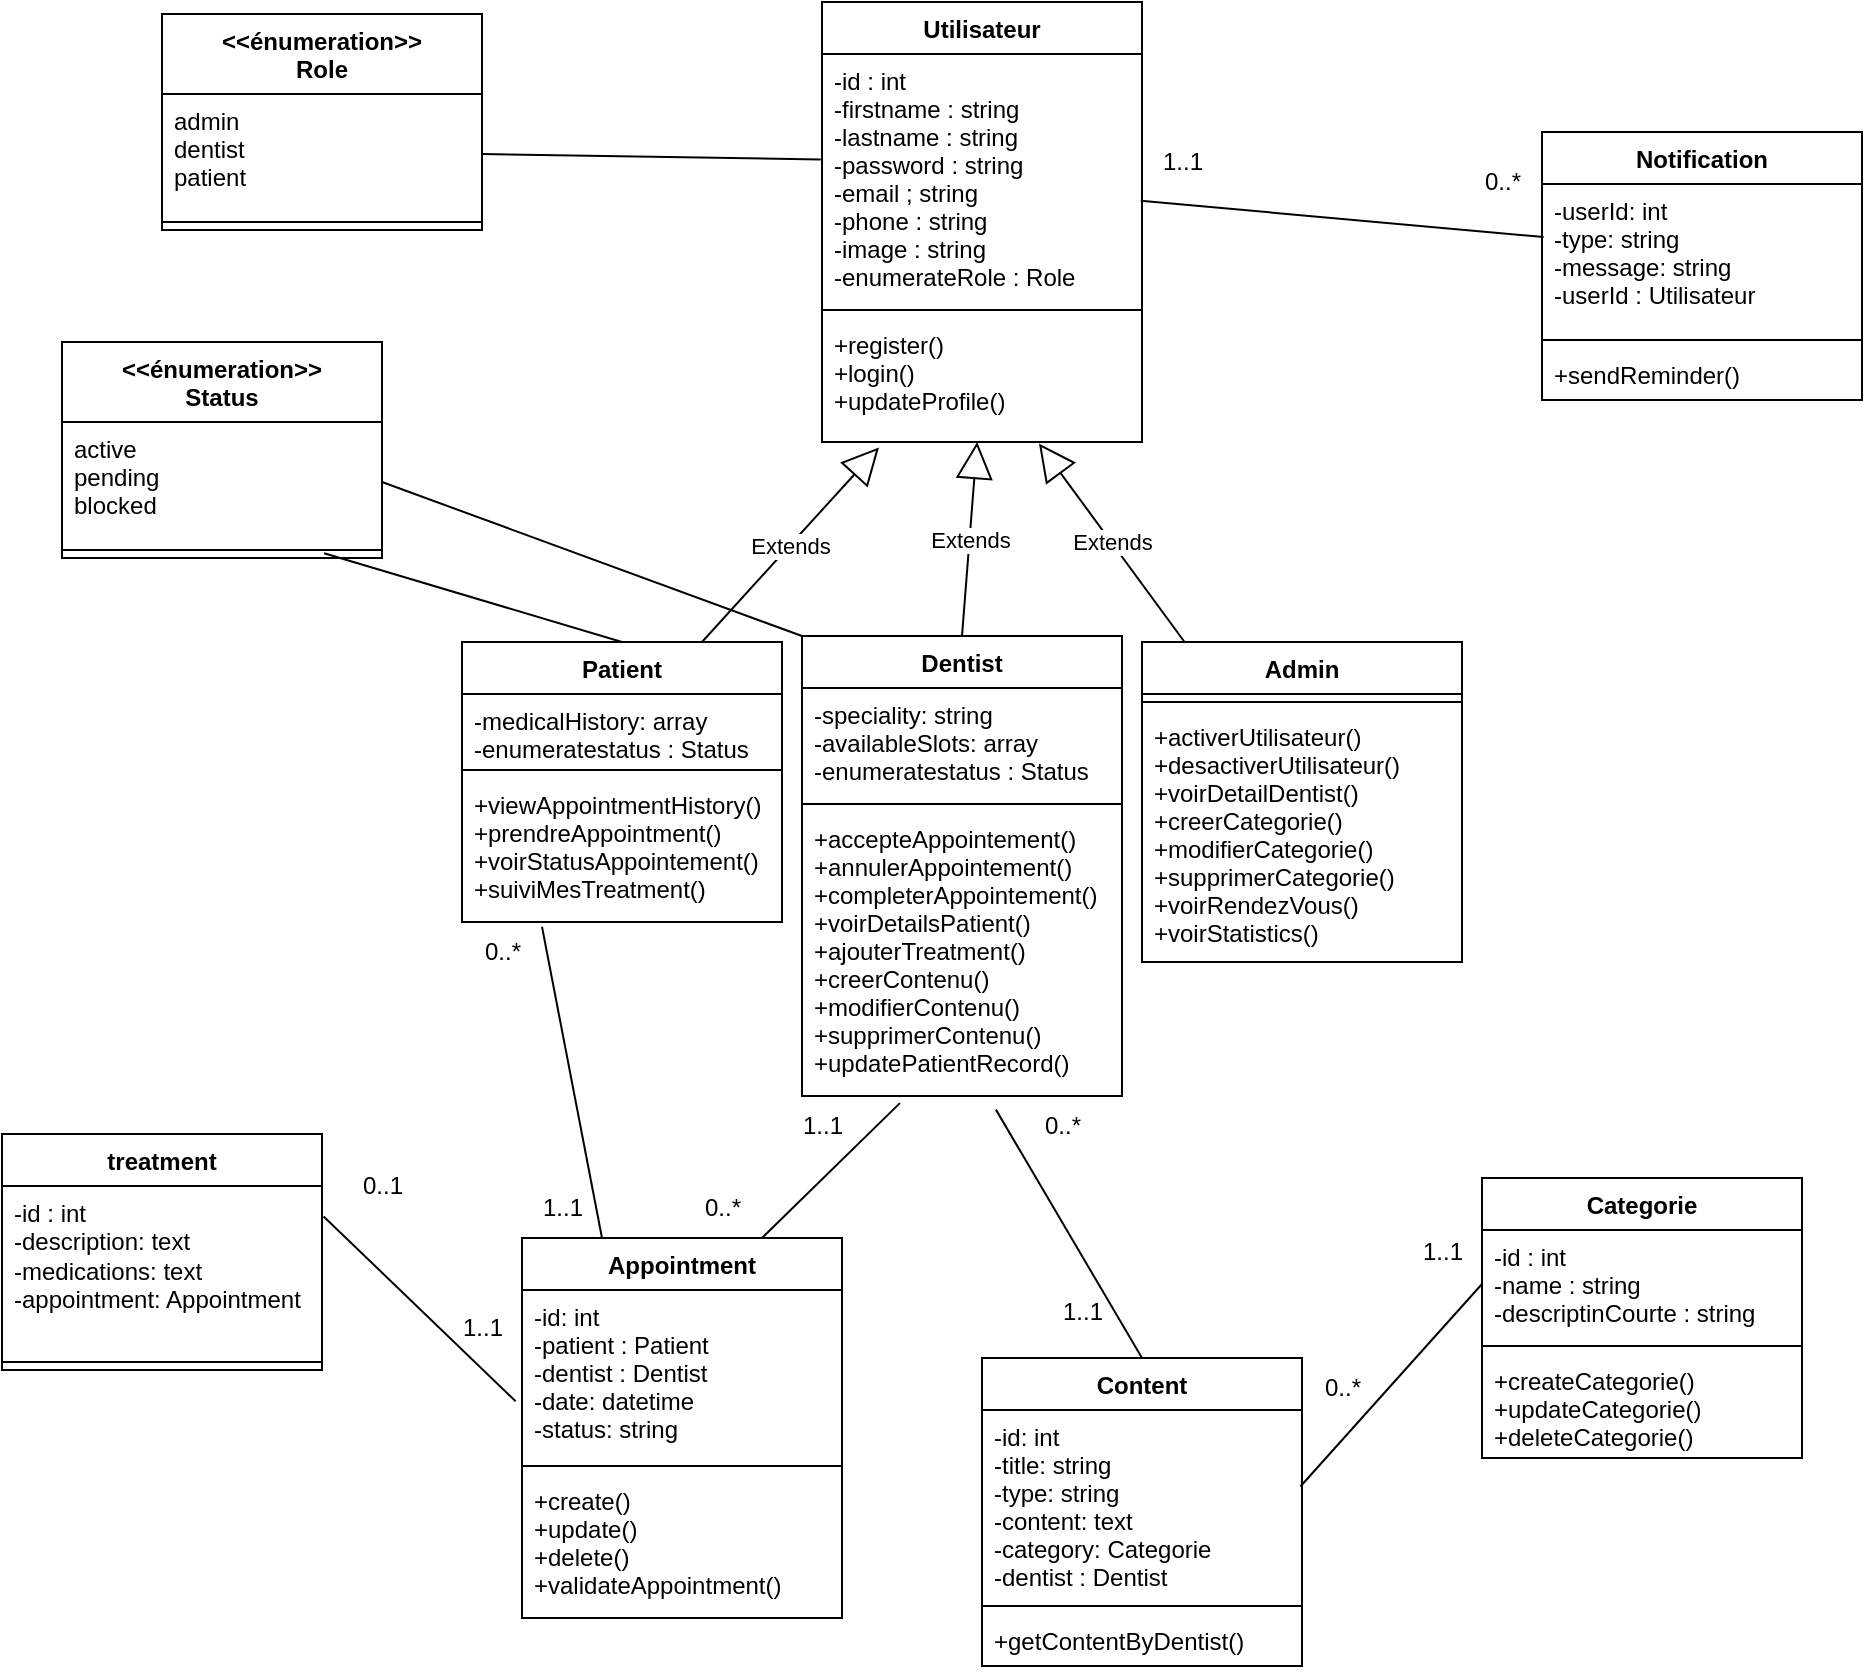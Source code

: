<mxfile>
    <diagram id="2FLr8X-0mBs8OtJrQVWa" name="Page-1">
        <mxGraphModel dx="1804" dy="881" grid="1" gridSize="10" guides="1" tooltips="1" connect="1" arrows="1" fold="1" page="0" pageScale="1" pageWidth="850" pageHeight="1100" math="0" shadow="0">
            <root>
                <mxCell id="0"/>
                <mxCell id="1" parent="0"/>
                <mxCell id="13" value="Utilisateur" style="swimlane;fontStyle=1;align=center;verticalAlign=top;childLayout=stackLayout;horizontal=1;startSize=26;horizontalStack=0;resizeParent=1;resizeParentMax=0;resizeLast=0;collapsible=1;marginBottom=0;" parent="1" vertex="1">
                    <mxGeometry x="-350" y="-100" width="160" height="220" as="geometry"/>
                </mxCell>
                <mxCell id="14" value="-id : int &#xa;-firstname : string&#xa;-lastname : string &#xa;-password : string&#xa;-email ; string &#xa;-phone : string&#xa;-image : string&#xa;-enumerateRole : Role" style="text;strokeColor=none;fillColor=none;align=left;verticalAlign=top;spacingLeft=4;spacingRight=4;overflow=hidden;rotatable=0;points=[[0,0.5],[1,0.5]];portConstraint=eastwest;" parent="13" vertex="1">
                    <mxGeometry y="26" width="160" height="124" as="geometry"/>
                </mxCell>
                <mxCell id="15" value="" style="line;strokeWidth=1;fillColor=none;align=left;verticalAlign=middle;spacingTop=-1;spacingLeft=3;spacingRight=3;rotatable=0;labelPosition=right;points=[];portConstraint=eastwest;strokeColor=inherit;" parent="13" vertex="1">
                    <mxGeometry y="150" width="160" height="8" as="geometry"/>
                </mxCell>
                <mxCell id="16" value="+register()&#xa;+login()&#xa;+updateProfile()" style="text;strokeColor=none;fillColor=none;align=left;verticalAlign=top;spacingLeft=4;spacingRight=4;overflow=hidden;rotatable=0;points=[[0,0.5],[1,0.5]];portConstraint=eastwest;" parent="13" vertex="1">
                    <mxGeometry y="158" width="160" height="62" as="geometry"/>
                </mxCell>
                <mxCell id="17" value="&lt;&lt;énumeration&gt;&gt;&#xa;Role" style="swimlane;fontStyle=1;align=center;verticalAlign=top;childLayout=stackLayout;horizontal=1;startSize=40;horizontalStack=0;resizeParent=1;resizeParentMax=0;resizeLast=0;collapsible=1;marginBottom=0;" parent="1" vertex="1">
                    <mxGeometry x="-680" y="-94" width="160" height="108" as="geometry"/>
                </mxCell>
                <mxCell id="18" value="admin&#xa;dentist&#xa;patient" style="text;strokeColor=none;fillColor=none;align=left;verticalAlign=top;spacingLeft=4;spacingRight=4;overflow=hidden;rotatable=0;points=[[0,0.5],[1,0.5]];portConstraint=eastwest;" parent="17" vertex="1">
                    <mxGeometry y="40" width="160" height="60" as="geometry"/>
                </mxCell>
                <mxCell id="19" value="" style="line;strokeWidth=1;fillColor=none;align=left;verticalAlign=middle;spacingTop=-1;spacingLeft=3;spacingRight=3;rotatable=0;labelPosition=right;points=[];portConstraint=eastwest;strokeColor=inherit;" parent="17" vertex="1">
                    <mxGeometry y="100" width="160" height="8" as="geometry"/>
                </mxCell>
                <mxCell id="21" value="Appointment" style="swimlane;fontStyle=1;align=center;verticalAlign=top;childLayout=stackLayout;horizontal=1;startSize=26;horizontalStack=0;resizeParent=1;resizeParentMax=0;resizeLast=0;collapsible=1;marginBottom=0;" parent="1" vertex="1">
                    <mxGeometry x="-500" y="518" width="160" height="190" as="geometry"/>
                </mxCell>
                <mxCell id="22" value="-id: int&#xa;-patient : Patient&#xa;-dentist : Dentist&#xa;-date: datetime&#xa;-status: string" style="text;strokeColor=none;fillColor=none;align=left;verticalAlign=top;spacingLeft=4;spacingRight=4;overflow=hidden;rotatable=0;points=[[0,0.5],[1,0.5]];portConstraint=eastwest;" parent="21" vertex="1">
                    <mxGeometry y="26" width="160" height="84" as="geometry"/>
                </mxCell>
                <mxCell id="23" value="" style="line;strokeWidth=1;fillColor=none;align=left;verticalAlign=middle;spacingTop=-1;spacingLeft=3;spacingRight=3;rotatable=0;labelPosition=right;points=[];portConstraint=eastwest;strokeColor=inherit;" parent="21" vertex="1">
                    <mxGeometry y="110" width="160" height="8" as="geometry"/>
                </mxCell>
                <mxCell id="24" value="+create()&#xa;+update()&#xa;+delete()&#xa;+validateAppointment()" style="text;strokeColor=none;fillColor=none;align=left;verticalAlign=top;spacingLeft=4;spacingRight=4;overflow=hidden;rotatable=0;points=[[0,0.5],[1,0.5]];portConstraint=eastwest;" parent="21" vertex="1">
                    <mxGeometry y="118" width="160" height="72" as="geometry"/>
                </mxCell>
                <mxCell id="25" value="Patient" style="swimlane;fontStyle=1;align=center;verticalAlign=top;childLayout=stackLayout;horizontal=1;startSize=26;horizontalStack=0;resizeParent=1;resizeParentMax=0;resizeLast=0;collapsible=1;marginBottom=0;" parent="1" vertex="1">
                    <mxGeometry x="-530" y="220" width="160" height="140" as="geometry"/>
                </mxCell>
                <mxCell id="26" value="-medicalHistory: array&#xa;-enumeratestatus : Status" style="text;strokeColor=none;fillColor=none;align=left;verticalAlign=top;spacingLeft=4;spacingRight=4;overflow=hidden;rotatable=0;points=[[0,0.5],[1,0.5]];portConstraint=eastwest;" parent="25" vertex="1">
                    <mxGeometry y="26" width="160" height="34" as="geometry"/>
                </mxCell>
                <mxCell id="27" value="" style="line;strokeWidth=1;fillColor=none;align=left;verticalAlign=middle;spacingTop=-1;spacingLeft=3;spacingRight=3;rotatable=0;labelPosition=right;points=[];portConstraint=eastwest;strokeColor=inherit;" parent="25" vertex="1">
                    <mxGeometry y="60" width="160" height="8" as="geometry"/>
                </mxCell>
                <mxCell id="28" value="+viewAppointmentHistory()&#xa;+prendreAppointment()&#xa;+voirStatusAppointement()&#xa;+suiviMesTreatment()" style="text;strokeColor=none;fillColor=none;align=left;verticalAlign=top;spacingLeft=4;spacingRight=4;overflow=hidden;rotatable=0;points=[[0,0.5],[1,0.5]];portConstraint=eastwest;" parent="25" vertex="1">
                    <mxGeometry y="68" width="160" height="72" as="geometry"/>
                </mxCell>
                <mxCell id="29" value="Dentist" style="swimlane;fontStyle=1;align=center;verticalAlign=top;childLayout=stackLayout;horizontal=1;startSize=26;horizontalStack=0;resizeParent=1;resizeParentMax=0;resizeLast=0;collapsible=1;marginBottom=0;" parent="1" vertex="1">
                    <mxGeometry x="-360" y="217" width="160" height="230" as="geometry"/>
                </mxCell>
                <mxCell id="30" value="-speciality: string&#xa;-availableSlots: array&#xa;-enumeratestatus : Status" style="text;strokeColor=none;fillColor=none;align=left;verticalAlign=top;spacingLeft=4;spacingRight=4;overflow=hidden;rotatable=0;points=[[0,0.5],[1,0.5]];portConstraint=eastwest;" parent="29" vertex="1">
                    <mxGeometry y="26" width="160" height="54" as="geometry"/>
                </mxCell>
                <mxCell id="31" value="" style="line;strokeWidth=1;fillColor=none;align=left;verticalAlign=middle;spacingTop=-1;spacingLeft=3;spacingRight=3;rotatable=0;labelPosition=right;points=[];portConstraint=eastwest;strokeColor=inherit;" parent="29" vertex="1">
                    <mxGeometry y="80" width="160" height="8" as="geometry"/>
                </mxCell>
                <mxCell id="32" value="+accepteAppointement()&#xa;+annulerAppointement()&#xa;+completerAppointement()&#xa;+voirDetailsPatient()&#xa;+ajouterTreatment()&#xa;+creerContenu()&#xa;+modifierContenu()&#xa;+supprimerContenu()&#xa;+updatePatientRecord()" style="text;strokeColor=none;fillColor=none;align=left;verticalAlign=top;spacingLeft=4;spacingRight=4;overflow=hidden;rotatable=0;points=[[0,0.5],[1,0.5]];portConstraint=eastwest;" parent="29" vertex="1">
                    <mxGeometry y="88" width="160" height="142" as="geometry"/>
                </mxCell>
                <mxCell id="33" value="Admin" style="swimlane;fontStyle=1;align=center;verticalAlign=top;childLayout=stackLayout;horizontal=1;startSize=26;horizontalStack=0;resizeParent=1;resizeParentMax=0;resizeLast=0;collapsible=1;marginBottom=0;" parent="1" vertex="1">
                    <mxGeometry x="-190" y="220" width="160" height="160" as="geometry"/>
                </mxCell>
                <mxCell id="35" value="" style="line;strokeWidth=1;fillColor=none;align=left;verticalAlign=middle;spacingTop=-1;spacingLeft=3;spacingRight=3;rotatable=0;labelPosition=right;points=[];portConstraint=eastwest;strokeColor=inherit;" parent="33" vertex="1">
                    <mxGeometry y="26" width="160" height="8" as="geometry"/>
                </mxCell>
                <mxCell id="36" value="+activerUtilisateur()&#xa;+desactiverUtilisateur()&#xa;+voirDetailDentist()&#xa;+creerCategorie()&#xa;+modifierCategorie()&#xa;+supprimerCategorie()&#xa;+voirRendezVous()&#xa;+voirStatistics()" style="text;strokeColor=none;fillColor=none;align=left;verticalAlign=top;spacingLeft=4;spacingRight=4;overflow=hidden;rotatable=0;points=[[0,0.5],[1,0.5]];portConstraint=eastwest;" parent="33" vertex="1">
                    <mxGeometry y="34" width="160" height="126" as="geometry"/>
                </mxCell>
                <mxCell id="37" value="Content" style="swimlane;fontStyle=1;align=center;verticalAlign=top;childLayout=stackLayout;horizontal=1;startSize=26;horizontalStack=0;resizeParent=1;resizeParentMax=0;resizeLast=0;collapsible=1;marginBottom=0;" parent="1" vertex="1">
                    <mxGeometry x="-270" y="578" width="160" height="154" as="geometry"/>
                </mxCell>
                <mxCell id="38" value="-id: int&#xa;-title: string&#xa;-type: string&#xa;-content: text&#xa;-category: Categorie&#xa;-dentist : Dentist" style="text;strokeColor=none;fillColor=none;align=left;verticalAlign=top;spacingLeft=4;spacingRight=4;overflow=hidden;rotatable=0;points=[[0,0.5],[1,0.5]];portConstraint=eastwest;" parent="37" vertex="1">
                    <mxGeometry y="26" width="160" height="94" as="geometry"/>
                </mxCell>
                <mxCell id="39" value="" style="line;strokeWidth=1;fillColor=none;align=left;verticalAlign=middle;spacingTop=-1;spacingLeft=3;spacingRight=3;rotatable=0;labelPosition=right;points=[];portConstraint=eastwest;strokeColor=inherit;" parent="37" vertex="1">
                    <mxGeometry y="120" width="160" height="8" as="geometry"/>
                </mxCell>
                <mxCell id="40" value="+getContentByDentist()" style="text;strokeColor=none;fillColor=none;align=left;verticalAlign=top;spacingLeft=4;spacingRight=4;overflow=hidden;rotatable=0;points=[[0,0.5],[1,0.5]];portConstraint=eastwest;" parent="37" vertex="1">
                    <mxGeometry y="128" width="160" height="26" as="geometry"/>
                </mxCell>
                <mxCell id="41" value="Categorie" style="swimlane;fontStyle=1;align=center;verticalAlign=top;childLayout=stackLayout;horizontal=1;startSize=26;horizontalStack=0;resizeParent=1;resizeParentMax=0;resizeLast=0;collapsible=1;marginBottom=0;" parent="1" vertex="1">
                    <mxGeometry x="-20" y="488" width="160" height="140" as="geometry"/>
                </mxCell>
                <mxCell id="42" value="-id : int &#xa;-name : string&#xa;-descriptinCourte : string" style="text;strokeColor=none;fillColor=none;align=left;verticalAlign=top;spacingLeft=4;spacingRight=4;overflow=hidden;rotatable=0;points=[[0,0.5],[1,0.5]];portConstraint=eastwest;" parent="41" vertex="1">
                    <mxGeometry y="26" width="160" height="54" as="geometry"/>
                </mxCell>
                <mxCell id="43" value="" style="line;strokeWidth=1;fillColor=none;align=left;verticalAlign=middle;spacingTop=-1;spacingLeft=3;spacingRight=3;rotatable=0;labelPosition=right;points=[];portConstraint=eastwest;strokeColor=inherit;" parent="41" vertex="1">
                    <mxGeometry y="80" width="160" height="8" as="geometry"/>
                </mxCell>
                <mxCell id="44" value="+createCategorie()&#xa;+updateCategorie()&#xa;+deleteCategorie()" style="text;strokeColor=none;fillColor=none;align=left;verticalAlign=top;spacingLeft=4;spacingRight=4;overflow=hidden;rotatable=0;points=[[0,0.5],[1,0.5]];portConstraint=eastwest;" parent="41" vertex="1">
                    <mxGeometry y="88" width="160" height="52" as="geometry"/>
                </mxCell>
                <mxCell id="45" value="Notification" style="swimlane;fontStyle=1;align=center;verticalAlign=top;childLayout=stackLayout;horizontal=1;startSize=26;horizontalStack=0;resizeParent=1;resizeParentMax=0;resizeLast=0;collapsible=1;marginBottom=0;" parent="1" vertex="1">
                    <mxGeometry x="10" y="-35" width="160" height="134" as="geometry"/>
                </mxCell>
                <mxCell id="46" value="-userId: int&#xa;-type: string&#xa;-message: string&#xa;-userId : Utilisateur" style="text;strokeColor=none;fillColor=none;align=left;verticalAlign=top;spacingLeft=4;spacingRight=4;overflow=hidden;rotatable=0;points=[[0,0.5],[1,0.5]];portConstraint=eastwest;" parent="45" vertex="1">
                    <mxGeometry y="26" width="160" height="74" as="geometry"/>
                </mxCell>
                <mxCell id="47" value="" style="line;strokeWidth=1;fillColor=none;align=left;verticalAlign=middle;spacingTop=-1;spacingLeft=3;spacingRight=3;rotatable=0;labelPosition=right;points=[];portConstraint=eastwest;strokeColor=inherit;" parent="45" vertex="1">
                    <mxGeometry y="100" width="160" height="8" as="geometry"/>
                </mxCell>
                <mxCell id="48" value="+sendReminder()&#xa;" style="text;strokeColor=none;fillColor=none;align=left;verticalAlign=top;spacingLeft=4;spacingRight=4;overflow=hidden;rotatable=0;points=[[0,0.5],[1,0.5]];portConstraint=eastwest;" parent="45" vertex="1">
                    <mxGeometry y="108" width="160" height="26" as="geometry"/>
                </mxCell>
                <mxCell id="49" value="" style="endArrow=none;html=1;entryX=-0.004;entryY=0.425;entryDx=0;entryDy=0;entryPerimeter=0;exitX=1;exitY=0.5;exitDx=0;exitDy=0;" parent="1" source="18" target="14" edge="1">
                    <mxGeometry width="50" height="50" relative="1" as="geometry">
                        <mxPoint x="-440" y="50" as="sourcePoint"/>
                        <mxPoint x="-390" as="targetPoint"/>
                    </mxGeometry>
                </mxCell>
                <mxCell id="52" value="" style="endArrow=none;html=1;entryX=0.005;entryY=0.358;entryDx=0;entryDy=0;entryPerimeter=0;exitX=0.996;exitY=0.592;exitDx=0;exitDy=0;exitPerimeter=0;" parent="1" source="14" target="46" edge="1">
                    <mxGeometry width="50" height="50" relative="1" as="geometry">
                        <mxPoint x="-150" y="100" as="sourcePoint"/>
                        <mxPoint x="-100" y="50" as="targetPoint"/>
                    </mxGeometry>
                </mxCell>
                <mxCell id="53" value="1..1" style="text;html=1;align=center;verticalAlign=middle;resizable=0;points=[];autosize=1;strokeColor=none;fillColor=none;" parent="1" vertex="1">
                    <mxGeometry x="-190" y="-35" width="40" height="30" as="geometry"/>
                </mxCell>
                <mxCell id="54" value="0..*" style="text;html=1;align=center;verticalAlign=middle;resizable=0;points=[];autosize=1;strokeColor=none;fillColor=none;" parent="1" vertex="1">
                    <mxGeometry x="-30" y="-25" width="40" height="30" as="geometry"/>
                </mxCell>
                <mxCell id="55" value="Extends" style="endArrow=block;endSize=16;endFill=0;html=1;entryX=0.178;entryY=1.044;entryDx=0;entryDy=0;entryPerimeter=0;exitX=0.75;exitY=0;exitDx=0;exitDy=0;" parent="1" source="25" target="16" edge="1">
                    <mxGeometry width="160" relative="1" as="geometry">
                        <mxPoint x="-410" y="210" as="sourcePoint"/>
                        <mxPoint x="-420" y="60" as="targetPoint"/>
                    </mxGeometry>
                </mxCell>
                <mxCell id="56" value="Extends" style="endArrow=block;endSize=16;endFill=0;html=1;exitX=0.5;exitY=0;exitDx=0;exitDy=0;" parent="1" source="29" target="16" edge="1">
                    <mxGeometry width="160" relative="1" as="geometry">
                        <mxPoint x="-230" y="180" as="sourcePoint"/>
                        <mxPoint x="-70" y="180" as="targetPoint"/>
                    </mxGeometry>
                </mxCell>
                <mxCell id="57" value="Extends" style="endArrow=block;endSize=16;endFill=0;html=1;entryX=0.678;entryY=1.013;entryDx=0;entryDy=0;entryPerimeter=0;" parent="1" source="33" target="16" edge="1">
                    <mxGeometry width="160" relative="1" as="geometry">
                        <mxPoint x="-170" y="160" as="sourcePoint"/>
                        <mxPoint x="-230" y="130" as="targetPoint"/>
                    </mxGeometry>
                </mxCell>
                <mxCell id="58" value="" style="endArrow=none;html=1;entryX=0.306;entryY=1.025;entryDx=0;entryDy=0;entryPerimeter=0;exitX=0.75;exitY=0;exitDx=0;exitDy=0;" parent="1" source="21" target="32" edge="1">
                    <mxGeometry width="50" height="50" relative="1" as="geometry">
                        <mxPoint x="-540" y="420" as="sourcePoint"/>
                        <mxPoint x="-490" y="370" as="targetPoint"/>
                    </mxGeometry>
                </mxCell>
                <mxCell id="59" value="" style="endArrow=none;html=1;entryX=0.25;entryY=1.033;entryDx=0;entryDy=0;entryPerimeter=0;exitX=0.25;exitY=0;exitDx=0;exitDy=0;" parent="1" source="21" target="28" edge="1">
                    <mxGeometry width="50" height="50" relative="1" as="geometry">
                        <mxPoint x="-520" y="420" as="sourcePoint"/>
                        <mxPoint x="-470" y="370" as="targetPoint"/>
                    </mxGeometry>
                </mxCell>
                <mxCell id="60" value="0..*" style="text;html=1;align=center;verticalAlign=middle;resizable=0;points=[];autosize=1;strokeColor=none;fillColor=none;" parent="1" vertex="1">
                    <mxGeometry x="-530" y="360" width="40" height="30" as="geometry"/>
                </mxCell>
                <mxCell id="61" value="1..1" style="text;html=1;align=center;verticalAlign=middle;resizable=0;points=[];autosize=1;strokeColor=none;fillColor=none;" parent="1" vertex="1">
                    <mxGeometry x="-500" y="488" width="40" height="30" as="geometry"/>
                </mxCell>
                <mxCell id="62" value="0..*" style="text;html=1;align=center;verticalAlign=middle;resizable=0;points=[];autosize=1;strokeColor=none;fillColor=none;" parent="1" vertex="1">
                    <mxGeometry x="-420" y="488" width="40" height="30" as="geometry"/>
                </mxCell>
                <mxCell id="63" value="1..1" style="text;html=1;align=center;verticalAlign=middle;resizable=0;points=[];autosize=1;strokeColor=none;fillColor=none;" parent="1" vertex="1">
                    <mxGeometry x="-370" y="447" width="40" height="30" as="geometry"/>
                </mxCell>
                <mxCell id="64" value="" style="endArrow=none;html=1;entryX=0.606;entryY=1.048;entryDx=0;entryDy=0;entryPerimeter=0;exitX=0.5;exitY=0;exitDx=0;exitDy=0;" parent="1" source="37" target="32" edge="1">
                    <mxGeometry width="50" height="50" relative="1" as="geometry">
                        <mxPoint x="-260" y="410" as="sourcePoint"/>
                        <mxPoint x="-210" y="360" as="targetPoint"/>
                    </mxGeometry>
                </mxCell>
                <mxCell id="65" value="1..1" style="text;html=1;align=center;verticalAlign=middle;resizable=0;points=[];autosize=1;strokeColor=none;fillColor=none;" parent="1" vertex="1">
                    <mxGeometry x="-240" y="540" width="40" height="30" as="geometry"/>
                </mxCell>
                <mxCell id="66" value="0..*" style="text;html=1;align=center;verticalAlign=middle;resizable=0;points=[];autosize=1;strokeColor=none;fillColor=none;" parent="1" vertex="1">
                    <mxGeometry x="-250" y="447" width="40" height="30" as="geometry"/>
                </mxCell>
                <mxCell id="67" value="" style="endArrow=none;html=1;exitX=0.995;exitY=0.407;exitDx=0;exitDy=0;entryX=0;entryY=0.5;entryDx=0;entryDy=0;exitPerimeter=0;" parent="1" source="38" edge="1" target="42">
                    <mxGeometry width="50" height="50" relative="1" as="geometry">
                        <mxPoint x="-140" y="522" as="sourcePoint"/>
                        <mxPoint x="29.52" y="511.276" as="targetPoint"/>
                    </mxGeometry>
                </mxCell>
                <mxCell id="69" value="0..*" style="text;html=1;align=center;verticalAlign=middle;resizable=0;points=[];autosize=1;strokeColor=none;fillColor=none;" parent="1" vertex="1">
                    <mxGeometry x="-110" y="578" width="40" height="30" as="geometry"/>
                </mxCell>
                <mxCell id="70" value="1..1" style="text;html=1;align=center;verticalAlign=middle;resizable=0;points=[];autosize=1;strokeColor=none;fillColor=none;" parent="1" vertex="1">
                    <mxGeometry x="-60" y="510" width="40" height="30" as="geometry"/>
                </mxCell>
                <mxCell id="71" value="&lt;&lt;énumeration&gt;&gt;&#xa;Status" style="swimlane;fontStyle=1;align=center;verticalAlign=top;childLayout=stackLayout;horizontal=1;startSize=40;horizontalStack=0;resizeParent=1;resizeParentMax=0;resizeLast=0;collapsible=1;marginBottom=0;" parent="1" vertex="1">
                    <mxGeometry x="-730" y="70" width="160" height="108" as="geometry"/>
                </mxCell>
                <mxCell id="72" value="active&#xa;pending&#xa;blocked" style="text;strokeColor=none;fillColor=none;align=left;verticalAlign=top;spacingLeft=4;spacingRight=4;overflow=hidden;rotatable=0;points=[[0,0.5],[1,0.5]];portConstraint=eastwest;" parent="71" vertex="1">
                    <mxGeometry y="40" width="160" height="60" as="geometry"/>
                </mxCell>
                <mxCell id="73" value="" style="line;strokeWidth=1;fillColor=none;align=left;verticalAlign=middle;spacingTop=-1;spacingLeft=3;spacingRight=3;rotatable=0;labelPosition=right;points=[];portConstraint=eastwest;strokeColor=inherit;" parent="71" vertex="1">
                    <mxGeometry y="100" width="160" height="8" as="geometry"/>
                </mxCell>
                <mxCell id="74" value="" style="endArrow=none;html=1;exitX=1;exitY=0.5;exitDx=0;exitDy=0;entryX=0;entryY=0;entryDx=0;entryDy=0;" parent="1" source="72" target="29" edge="1">
                    <mxGeometry width="50" height="50" relative="1" as="geometry">
                        <mxPoint x="-320" y="200" as="sourcePoint"/>
                        <mxPoint x="-270" y="150" as="targetPoint"/>
                    </mxGeometry>
                </mxCell>
                <mxCell id="75" value="" style="endArrow=none;html=1;entryX=0.819;entryY=0.708;entryDx=0;entryDy=0;entryPerimeter=0;exitX=0.5;exitY=0;exitDx=0;exitDy=0;" parent="1" source="25" target="73" edge="1">
                    <mxGeometry width="50" height="50" relative="1" as="geometry">
                        <mxPoint x="-710" y="210" as="sourcePoint"/>
                        <mxPoint x="-660" y="160" as="targetPoint"/>
                    </mxGeometry>
                </mxCell>
                <mxCell id="76" value="treatment" style="swimlane;fontStyle=1;align=center;verticalAlign=top;childLayout=stackLayout;horizontal=1;startSize=26;horizontalStack=0;resizeParent=1;resizeParentMax=0;resizeLast=0;collapsible=1;marginBottom=0;whiteSpace=wrap;html=1;" parent="1" vertex="1">
                    <mxGeometry x="-760" y="466" width="160" height="118" as="geometry"/>
                </mxCell>
                <mxCell id="77" value="&lt;div&gt;&lt;font color=&quot;#000000&quot;&gt;-id : int&lt;/font&gt;&lt;/div&gt;&lt;div&gt;&lt;span style=&quot;background-color: transparent;&quot;&gt;-description: text&amp;nbsp;&lt;/span&gt;&lt;/div&gt;&lt;div&gt;&lt;font color=&quot;#000000&quot;&gt;-medications: text&amp;nbsp;&lt;/font&gt;&lt;/div&gt;&lt;div&gt;&lt;font color=&quot;#000000&quot;&gt;-appointment: Appointment&amp;nbsp;&lt;/font&gt;&lt;/div&gt;" style="text;strokeColor=none;fillColor=none;align=left;verticalAlign=top;spacingLeft=4;spacingRight=4;overflow=hidden;rotatable=0;points=[[0,0.5],[1,0.5]];portConstraint=eastwest;whiteSpace=wrap;html=1;" parent="76" vertex="1">
                    <mxGeometry y="26" width="160" height="84" as="geometry"/>
                </mxCell>
                <mxCell id="78" value="" style="line;strokeWidth=1;fillColor=none;align=left;verticalAlign=middle;spacingTop=-1;spacingLeft=3;spacingRight=3;rotatable=0;labelPosition=right;points=[];portConstraint=eastwest;strokeColor=inherit;" parent="76" vertex="1">
                    <mxGeometry y="110" width="160" height="8" as="geometry"/>
                </mxCell>
                <mxCell id="80" value="" style="endArrow=none;html=1;exitX=1.005;exitY=0.181;exitDx=0;exitDy=0;entryX=-0.02;entryY=0.662;entryDx=0;entryDy=0;entryPerimeter=0;exitPerimeter=0;" parent="1" source="77" target="22" edge="1">
                    <mxGeometry width="50" height="50" relative="1" as="geometry">
                        <mxPoint x="-640" y="580" as="sourcePoint"/>
                        <mxPoint x="-590" y="530" as="targetPoint"/>
                    </mxGeometry>
                </mxCell>
                <mxCell id="81" value="0..1" style="text;html=1;align=center;verticalAlign=middle;resizable=0;points=[];autosize=1;strokeColor=none;fillColor=none;" parent="1" vertex="1">
                    <mxGeometry x="-590" y="477" width="40" height="30" as="geometry"/>
                </mxCell>
                <mxCell id="82" value="1..1" style="text;html=1;align=center;verticalAlign=middle;resizable=0;points=[];autosize=1;strokeColor=none;fillColor=none;" parent="1" vertex="1">
                    <mxGeometry x="-540" y="548" width="40" height="30" as="geometry"/>
                </mxCell>
            </root>
        </mxGraphModel>
    </diagram>
</mxfile>
